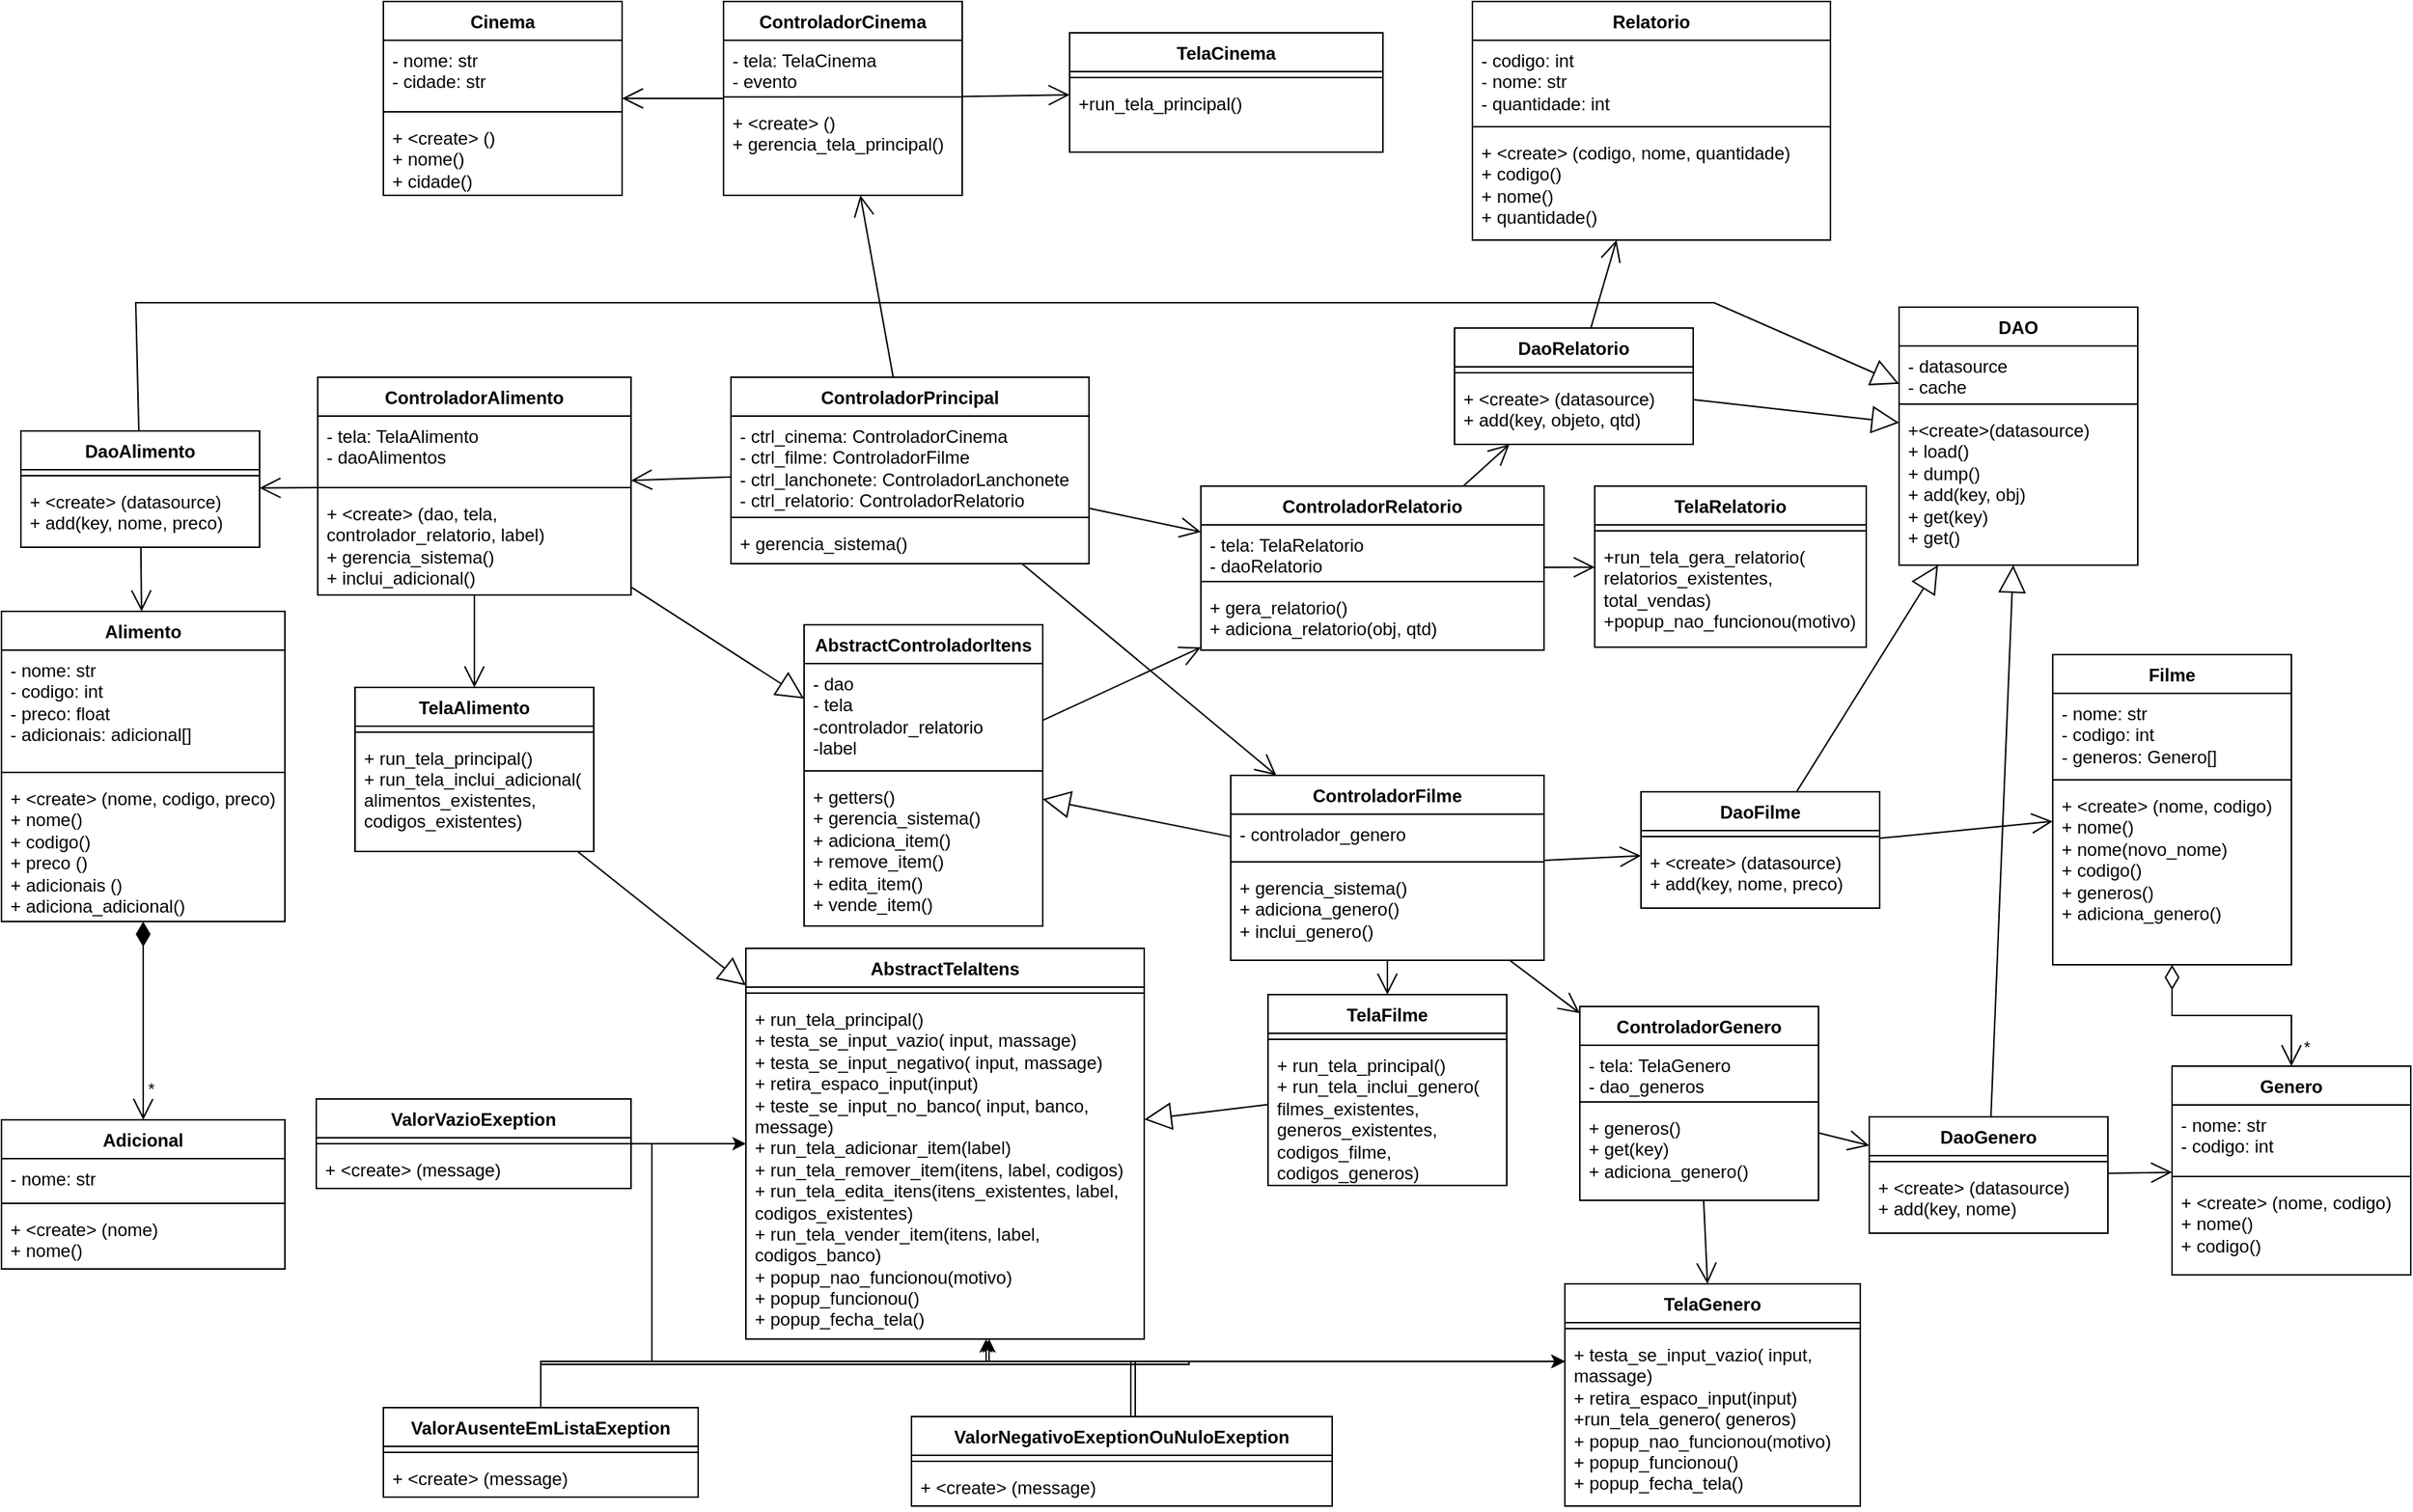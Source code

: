 <mxfile version="22.1.4" type="device">
  <diagram name="Página-1" id="1cu1nDOAknKQ9EofFCga">
    <mxGraphModel dx="2220" dy="1966" grid="0" gridSize="10" guides="1" tooltips="1" connect="1" arrows="1" fold="1" page="1" pageScale="1" pageWidth="827" pageHeight="1169" background="none" math="0" shadow="0">
      <root>
        <mxCell id="0" />
        <mxCell id="1" parent="0" />
        <mxCell id="0vM7nS2TvoHmR3BYnDFP-1" value="Cinema" style="swimlane;fontStyle=1;align=center;verticalAlign=top;childLayout=stackLayout;horizontal=1;startSize=26;horizontalStack=0;resizeParent=1;resizeParentMax=0;resizeLast=0;collapsible=1;marginBottom=0;whiteSpace=wrap;html=1;" parent="1" vertex="1">
          <mxGeometry x="-28" y="-71" width="160" height="130" as="geometry" />
        </mxCell>
        <mxCell id="0vM7nS2TvoHmR3BYnDFP-2" value="- nome: str&lt;br&gt;- cidade: str" style="text;strokeColor=none;fillColor=none;align=left;verticalAlign=top;spacingLeft=4;spacingRight=4;overflow=hidden;rotatable=0;points=[[0,0.5],[1,0.5]];portConstraint=eastwest;whiteSpace=wrap;html=1;" parent="0vM7nS2TvoHmR3BYnDFP-1" vertex="1">
          <mxGeometry y="26" width="160" height="44" as="geometry" />
        </mxCell>
        <mxCell id="0vM7nS2TvoHmR3BYnDFP-3" value="" style="line;strokeWidth=1;fillColor=none;align=left;verticalAlign=middle;spacingTop=-1;spacingLeft=3;spacingRight=3;rotatable=0;labelPosition=right;points=[];portConstraint=eastwest;strokeColor=inherit;" parent="0vM7nS2TvoHmR3BYnDFP-1" vertex="1">
          <mxGeometry y="70" width="160" height="8" as="geometry" />
        </mxCell>
        <mxCell id="0vM7nS2TvoHmR3BYnDFP-4" value="+ &amp;lt;create&amp;gt; ()&lt;br&gt;+ nome()&lt;br&gt;+ cidade()" style="text;strokeColor=none;fillColor=none;align=left;verticalAlign=top;spacingLeft=4;spacingRight=4;overflow=hidden;rotatable=0;points=[[0,0.5],[1,0.5]];portConstraint=eastwest;whiteSpace=wrap;html=1;" parent="0vM7nS2TvoHmR3BYnDFP-1" vertex="1">
          <mxGeometry y="78" width="160" height="52" as="geometry" />
        </mxCell>
        <mxCell id="0vM7nS2TvoHmR3BYnDFP-5" value="TelaCinema" style="swimlane;fontStyle=1;align=center;verticalAlign=top;childLayout=stackLayout;horizontal=1;startSize=26;horizontalStack=0;resizeParent=1;resizeParentMax=0;resizeLast=0;collapsible=1;marginBottom=0;whiteSpace=wrap;html=1;" parent="1" vertex="1">
          <mxGeometry x="432" y="-50" width="210" height="80" as="geometry" />
        </mxCell>
        <mxCell id="0vM7nS2TvoHmR3BYnDFP-7" value="" style="line;strokeWidth=1;fillColor=none;align=left;verticalAlign=middle;spacingTop=-1;spacingLeft=3;spacingRight=3;rotatable=0;labelPosition=right;points=[];portConstraint=eastwest;strokeColor=inherit;" parent="0vM7nS2TvoHmR3BYnDFP-5" vertex="1">
          <mxGeometry y="26" width="210" height="8" as="geometry" />
        </mxCell>
        <mxCell id="0vM7nS2TvoHmR3BYnDFP-8" value="+run_tela_principal()" style="text;strokeColor=none;fillColor=none;align=left;verticalAlign=top;spacingLeft=4;spacingRight=4;overflow=hidden;rotatable=0;points=[[0,0.5],[1,0.5]];portConstraint=eastwest;whiteSpace=wrap;html=1;" parent="0vM7nS2TvoHmR3BYnDFP-5" vertex="1">
          <mxGeometry y="34" width="210" height="46" as="geometry" />
        </mxCell>
        <mxCell id="0vM7nS2TvoHmR3BYnDFP-9" value="ControladorCinema" style="swimlane;fontStyle=1;align=center;verticalAlign=top;childLayout=stackLayout;horizontal=1;startSize=26;horizontalStack=0;resizeParent=1;resizeParentMax=0;resizeLast=0;collapsible=1;marginBottom=0;whiteSpace=wrap;html=1;" parent="1" vertex="1">
          <mxGeometry x="200" y="-71" width="160" height="130" as="geometry" />
        </mxCell>
        <mxCell id="0vM7nS2TvoHmR3BYnDFP-10" value="- tela: TelaCinema&lt;br&gt;- evento" style="text;strokeColor=none;fillColor=none;align=left;verticalAlign=top;spacingLeft=4;spacingRight=4;overflow=hidden;rotatable=0;points=[[0,0.5],[1,0.5]];portConstraint=eastwest;whiteSpace=wrap;html=1;" parent="0vM7nS2TvoHmR3BYnDFP-9" vertex="1">
          <mxGeometry y="26" width="160" height="34" as="geometry" />
        </mxCell>
        <mxCell id="0vM7nS2TvoHmR3BYnDFP-11" value="" style="line;strokeWidth=1;fillColor=none;align=left;verticalAlign=middle;spacingTop=-1;spacingLeft=3;spacingRight=3;rotatable=0;labelPosition=right;points=[];portConstraint=eastwest;strokeColor=inherit;" parent="0vM7nS2TvoHmR3BYnDFP-9" vertex="1">
          <mxGeometry y="60" width="160" height="8" as="geometry" />
        </mxCell>
        <mxCell id="0vM7nS2TvoHmR3BYnDFP-12" value="+ &amp;lt;create&amp;gt; ()&lt;br&gt;+ gerencia_tela_principal()" style="text;strokeColor=none;fillColor=none;align=left;verticalAlign=top;spacingLeft=4;spacingRight=4;overflow=hidden;rotatable=0;points=[[0,0.5],[1,0.5]];portConstraint=eastwest;whiteSpace=wrap;html=1;" parent="0vM7nS2TvoHmR3BYnDFP-9" vertex="1">
          <mxGeometry y="68" width="160" height="62" as="geometry" />
        </mxCell>
        <mxCell id="0vM7nS2TvoHmR3BYnDFP-13" value="ControladorPrincipal" style="swimlane;fontStyle=1;align=center;verticalAlign=top;childLayout=stackLayout;horizontal=1;startSize=26;horizontalStack=0;resizeParent=1;resizeParentMax=0;resizeLast=0;collapsible=1;marginBottom=0;whiteSpace=wrap;html=1;" parent="1" vertex="1">
          <mxGeometry x="205" y="181" width="240" height="125" as="geometry" />
        </mxCell>
        <mxCell id="0vM7nS2TvoHmR3BYnDFP-14" value="- ctrl_cinema: ControladorCinema&lt;br&gt;- ctrl_filme: ControladorFilme&lt;br&gt;- ctrl_lanchonete: ControladorLanchonete&lt;br&gt;- ctrl_relatorio: ControladorRelatorio" style="text;strokeColor=none;fillColor=none;align=left;verticalAlign=top;spacingLeft=4;spacingRight=4;overflow=hidden;rotatable=0;points=[[0,0.5],[1,0.5]];portConstraint=eastwest;whiteSpace=wrap;html=1;" parent="0vM7nS2TvoHmR3BYnDFP-13" vertex="1">
          <mxGeometry y="26" width="240" height="64" as="geometry" />
        </mxCell>
        <mxCell id="0vM7nS2TvoHmR3BYnDFP-15" value="" style="line;strokeWidth=1;fillColor=none;align=left;verticalAlign=middle;spacingTop=-1;spacingLeft=3;spacingRight=3;rotatable=0;labelPosition=right;points=[];portConstraint=eastwest;strokeColor=inherit;" parent="0vM7nS2TvoHmR3BYnDFP-13" vertex="1">
          <mxGeometry y="90" width="240" height="8" as="geometry" />
        </mxCell>
        <mxCell id="0vM7nS2TvoHmR3BYnDFP-16" value="+ gerencia_sistema()" style="text;strokeColor=none;fillColor=none;align=left;verticalAlign=top;spacingLeft=4;spacingRight=4;overflow=hidden;rotatable=0;points=[[0,0.5],[1,0.5]];portConstraint=eastwest;whiteSpace=wrap;html=1;" parent="0vM7nS2TvoHmR3BYnDFP-13" vertex="1">
          <mxGeometry y="98" width="240" height="27" as="geometry" />
        </mxCell>
        <mxCell id="0vM7nS2TvoHmR3BYnDFP-17" value="ControladorAlimento" style="swimlane;fontStyle=1;align=center;verticalAlign=top;childLayout=stackLayout;horizontal=1;startSize=26;horizontalStack=0;resizeParent=1;resizeParentMax=0;resizeLast=0;collapsible=1;marginBottom=0;whiteSpace=wrap;html=1;" parent="1" vertex="1">
          <mxGeometry x="-72" y="181" width="210" height="146" as="geometry" />
        </mxCell>
        <mxCell id="0vM7nS2TvoHmR3BYnDFP-18" value="- tela: TelaAlimento&lt;br style=&quot;border-color: var(--border-color);&quot;&gt;- daoAlimentos" style="text;strokeColor=none;fillColor=none;align=left;verticalAlign=top;spacingLeft=4;spacingRight=4;overflow=hidden;rotatable=0;points=[[0,0.5],[1,0.5]];portConstraint=eastwest;whiteSpace=wrap;html=1;" parent="0vM7nS2TvoHmR3BYnDFP-17" vertex="1">
          <mxGeometry y="26" width="210" height="44" as="geometry" />
        </mxCell>
        <mxCell id="0vM7nS2TvoHmR3BYnDFP-19" value="" style="line;strokeWidth=1;fillColor=none;align=left;verticalAlign=middle;spacingTop=-1;spacingLeft=3;spacingRight=3;rotatable=0;labelPosition=right;points=[];portConstraint=eastwest;strokeColor=inherit;" parent="0vM7nS2TvoHmR3BYnDFP-17" vertex="1">
          <mxGeometry y="70" width="210" height="8" as="geometry" />
        </mxCell>
        <mxCell id="0vM7nS2TvoHmR3BYnDFP-20" value="+ &amp;lt;create&amp;gt; (dao, tela, controlador_relatorio, label)&lt;br&gt;+ gerencia_sistema()&lt;br&gt;+ inclui_adicional()" style="text;strokeColor=none;fillColor=none;align=left;verticalAlign=top;spacingLeft=4;spacingRight=4;overflow=hidden;rotatable=0;points=[[0,0.5],[1,0.5]];portConstraint=eastwest;whiteSpace=wrap;html=1;" parent="0vM7nS2TvoHmR3BYnDFP-17" vertex="1">
          <mxGeometry y="78" width="210" height="68" as="geometry" />
        </mxCell>
        <mxCell id="0vM7nS2TvoHmR3BYnDFP-29" value="Filme" style="swimlane;fontStyle=1;align=center;verticalAlign=top;childLayout=stackLayout;horizontal=1;startSize=26;horizontalStack=0;resizeParent=1;resizeParentMax=0;resizeLast=0;collapsible=1;marginBottom=0;whiteSpace=wrap;html=1;" parent="1" vertex="1">
          <mxGeometry x="1091" y="367" width="160" height="208" as="geometry" />
        </mxCell>
        <mxCell id="0vM7nS2TvoHmR3BYnDFP-30" value="- nome: str&lt;br&gt;- codigo: int&lt;br&gt;- generos: Genero[]" style="text;strokeColor=none;fillColor=none;align=left;verticalAlign=top;spacingLeft=4;spacingRight=4;overflow=hidden;rotatable=0;points=[[0,0.5],[1,0.5]];portConstraint=eastwest;whiteSpace=wrap;html=1;" parent="0vM7nS2TvoHmR3BYnDFP-29" vertex="1">
          <mxGeometry y="26" width="160" height="54" as="geometry" />
        </mxCell>
        <mxCell id="0vM7nS2TvoHmR3BYnDFP-31" value="" style="line;strokeWidth=1;fillColor=none;align=left;verticalAlign=middle;spacingTop=-1;spacingLeft=3;spacingRight=3;rotatable=0;labelPosition=right;points=[];portConstraint=eastwest;strokeColor=inherit;" parent="0vM7nS2TvoHmR3BYnDFP-29" vertex="1">
          <mxGeometry y="80" width="160" height="8" as="geometry" />
        </mxCell>
        <mxCell id="0vM7nS2TvoHmR3BYnDFP-32" value="+ &amp;lt;create&amp;gt; (nome, codigo)&lt;br&gt;+ nome()&lt;br&gt;+ nome(novo_nome)&lt;br&gt;+ codigo()&lt;br&gt;+ generos()&lt;br&gt;+ adiciona_genero()" style="text;strokeColor=none;fillColor=none;align=left;verticalAlign=top;spacingLeft=4;spacingRight=4;overflow=hidden;rotatable=0;points=[[0,0.5],[1,0.5]];portConstraint=eastwest;whiteSpace=wrap;html=1;" parent="0vM7nS2TvoHmR3BYnDFP-29" vertex="1">
          <mxGeometry y="88" width="160" height="120" as="geometry" />
        </mxCell>
        <mxCell id="0vM7nS2TvoHmR3BYnDFP-37" value="Alimento" style="swimlane;fontStyle=1;align=center;verticalAlign=top;childLayout=stackLayout;horizontal=1;startSize=26;horizontalStack=0;resizeParent=1;resizeParentMax=0;resizeLast=0;collapsible=1;marginBottom=0;whiteSpace=wrap;html=1;" parent="1" vertex="1">
          <mxGeometry x="-284" y="338" width="190" height="208" as="geometry" />
        </mxCell>
        <mxCell id="0vM7nS2TvoHmR3BYnDFP-38" value="- nome: str&lt;br&gt;- codigo: int&lt;br&gt;- preco: float&lt;br&gt;- adicionais: adicional[]" style="text;strokeColor=none;fillColor=none;align=left;verticalAlign=top;spacingLeft=4;spacingRight=4;overflow=hidden;rotatable=0;points=[[0,0.5],[1,0.5]];portConstraint=eastwest;whiteSpace=wrap;html=1;" parent="0vM7nS2TvoHmR3BYnDFP-37" vertex="1">
          <mxGeometry y="26" width="190" height="78" as="geometry" />
        </mxCell>
        <mxCell id="0vM7nS2TvoHmR3BYnDFP-39" value="" style="line;strokeWidth=1;fillColor=none;align=left;verticalAlign=middle;spacingTop=-1;spacingLeft=3;spacingRight=3;rotatable=0;labelPosition=right;points=[];portConstraint=eastwest;strokeColor=inherit;" parent="0vM7nS2TvoHmR3BYnDFP-37" vertex="1">
          <mxGeometry y="104" width="190" height="8" as="geometry" />
        </mxCell>
        <mxCell id="0vM7nS2TvoHmR3BYnDFP-40" value="+ &amp;lt;create&amp;gt; (nome, codigo, preco)&lt;br&gt;+ nome()&lt;br&gt;+ codigo()&lt;br&gt;+ preco ()&lt;br&gt;+ adicionais ()&lt;br&gt;+ adiciona_adicional()" style="text;strokeColor=none;fillColor=none;align=left;verticalAlign=top;spacingLeft=4;spacingRight=4;overflow=hidden;rotatable=0;points=[[0,0.5],[1,0.5]];portConstraint=eastwest;whiteSpace=wrap;html=1;" parent="0vM7nS2TvoHmR3BYnDFP-37" vertex="1">
          <mxGeometry y="112" width="190" height="96" as="geometry" />
        </mxCell>
        <mxCell id="0vM7nS2TvoHmR3BYnDFP-45" value="ControladorFilme" style="swimlane;fontStyle=1;align=center;verticalAlign=top;childLayout=stackLayout;horizontal=1;startSize=26;horizontalStack=0;resizeParent=1;resizeParentMax=0;resizeLast=0;collapsible=1;marginBottom=0;whiteSpace=wrap;html=1;" parent="1" vertex="1">
          <mxGeometry x="540" y="448" width="210" height="124" as="geometry" />
        </mxCell>
        <mxCell id="0vM7nS2TvoHmR3BYnDFP-46" value="- controlador_genero&amp;nbsp;" style="text;strokeColor=none;fillColor=none;align=left;verticalAlign=top;spacingLeft=4;spacingRight=4;overflow=hidden;rotatable=0;points=[[0,0.5],[1,0.5]];portConstraint=eastwest;whiteSpace=wrap;html=1;" parent="0vM7nS2TvoHmR3BYnDFP-45" vertex="1">
          <mxGeometry y="26" width="210" height="28" as="geometry" />
        </mxCell>
        <mxCell id="0vM7nS2TvoHmR3BYnDFP-47" value="" style="line;strokeWidth=1;fillColor=none;align=left;verticalAlign=middle;spacingTop=-1;spacingLeft=3;spacingRight=3;rotatable=0;labelPosition=right;points=[];portConstraint=eastwest;strokeColor=inherit;" parent="0vM7nS2TvoHmR3BYnDFP-45" vertex="1">
          <mxGeometry y="54" width="210" height="8" as="geometry" />
        </mxCell>
        <mxCell id="0vM7nS2TvoHmR3BYnDFP-48" value="+ gerencia_sistema()&lt;br&gt;+ adiciona_genero()&lt;br&gt;+ inclui_genero()" style="text;strokeColor=none;fillColor=none;align=left;verticalAlign=top;spacingLeft=4;spacingRight=4;overflow=hidden;rotatable=0;points=[[0,0.5],[1,0.5]];portConstraint=eastwest;whiteSpace=wrap;html=1;" parent="0vM7nS2TvoHmR3BYnDFP-45" vertex="1">
          <mxGeometry y="62" width="210" height="62" as="geometry" />
        </mxCell>
        <mxCell id="0vM7nS2TvoHmR3BYnDFP-49" value="Adicional" style="swimlane;fontStyle=1;align=center;verticalAlign=top;childLayout=stackLayout;horizontal=1;startSize=26;horizontalStack=0;resizeParent=1;resizeParentMax=0;resizeLast=0;collapsible=1;marginBottom=0;whiteSpace=wrap;html=1;" parent="1" vertex="1">
          <mxGeometry x="-284" y="679" width="190" height="100" as="geometry" />
        </mxCell>
        <mxCell id="0vM7nS2TvoHmR3BYnDFP-50" value="- nome: str" style="text;strokeColor=none;fillColor=none;align=left;verticalAlign=top;spacingLeft=4;spacingRight=4;overflow=hidden;rotatable=0;points=[[0,0.5],[1,0.5]];portConstraint=eastwest;whiteSpace=wrap;html=1;" parent="0vM7nS2TvoHmR3BYnDFP-49" vertex="1">
          <mxGeometry y="26" width="190" height="26" as="geometry" />
        </mxCell>
        <mxCell id="0vM7nS2TvoHmR3BYnDFP-51" value="" style="line;strokeWidth=1;fillColor=none;align=left;verticalAlign=middle;spacingTop=-1;spacingLeft=3;spacingRight=3;rotatable=0;labelPosition=right;points=[];portConstraint=eastwest;strokeColor=inherit;" parent="0vM7nS2TvoHmR3BYnDFP-49" vertex="1">
          <mxGeometry y="52" width="190" height="8" as="geometry" />
        </mxCell>
        <mxCell id="0vM7nS2TvoHmR3BYnDFP-52" value="+ &amp;lt;create&amp;gt; (nome)&lt;br&gt;+ nome()&amp;nbsp;" style="text;strokeColor=none;fillColor=none;align=left;verticalAlign=top;spacingLeft=4;spacingRight=4;overflow=hidden;rotatable=0;points=[[0,0.5],[1,0.5]];portConstraint=eastwest;whiteSpace=wrap;html=1;" parent="0vM7nS2TvoHmR3BYnDFP-49" vertex="1">
          <mxGeometry y="60" width="190" height="40" as="geometry" />
        </mxCell>
        <mxCell id="0vM7nS2TvoHmR3BYnDFP-53" value="Genero" style="swimlane;fontStyle=1;align=center;verticalAlign=top;childLayout=stackLayout;horizontal=1;startSize=26;horizontalStack=0;resizeParent=1;resizeParentMax=0;resizeLast=0;collapsible=1;marginBottom=0;whiteSpace=wrap;html=1;" parent="1" vertex="1">
          <mxGeometry x="1171" y="643" width="160" height="140" as="geometry" />
        </mxCell>
        <mxCell id="0vM7nS2TvoHmR3BYnDFP-54" value="- nome: str&lt;br&gt;- codigo: int" style="text;strokeColor=none;fillColor=none;align=left;verticalAlign=top;spacingLeft=4;spacingRight=4;overflow=hidden;rotatable=0;points=[[0,0.5],[1,0.5]];portConstraint=eastwest;whiteSpace=wrap;html=1;" parent="0vM7nS2TvoHmR3BYnDFP-53" vertex="1">
          <mxGeometry y="26" width="160" height="44" as="geometry" />
        </mxCell>
        <mxCell id="0vM7nS2TvoHmR3BYnDFP-55" value="" style="line;strokeWidth=1;fillColor=none;align=left;verticalAlign=middle;spacingTop=-1;spacingLeft=3;spacingRight=3;rotatable=0;labelPosition=right;points=[];portConstraint=eastwest;strokeColor=inherit;" parent="0vM7nS2TvoHmR3BYnDFP-53" vertex="1">
          <mxGeometry y="70" width="160" height="8" as="geometry" />
        </mxCell>
        <mxCell id="0vM7nS2TvoHmR3BYnDFP-56" value="+ &amp;lt;create&amp;gt; (nome, codigo)&lt;br&gt;+ nome()&lt;br&gt;+ codigo()" style="text;strokeColor=none;fillColor=none;align=left;verticalAlign=top;spacingLeft=4;spacingRight=4;overflow=hidden;rotatable=0;points=[[0,0.5],[1,0.5]];portConstraint=eastwest;whiteSpace=wrap;html=1;" parent="0vM7nS2TvoHmR3BYnDFP-53" vertex="1">
          <mxGeometry y="78" width="160" height="62" as="geometry" />
        </mxCell>
        <mxCell id="0vM7nS2TvoHmR3BYnDFP-57" value="AbstractTelaItens" style="swimlane;fontStyle=1;align=center;verticalAlign=top;childLayout=stackLayout;horizontal=1;startSize=26;horizontalStack=0;resizeParent=1;resizeParentMax=0;resizeLast=0;collapsible=1;marginBottom=0;whiteSpace=wrap;html=1;" parent="1" vertex="1">
          <mxGeometry x="215" y="564" width="267" height="262" as="geometry" />
        </mxCell>
        <mxCell id="0vM7nS2TvoHmR3BYnDFP-59" value="" style="line;strokeWidth=1;fillColor=none;align=left;verticalAlign=middle;spacingTop=-1;spacingLeft=3;spacingRight=3;rotatable=0;labelPosition=right;points=[];portConstraint=eastwest;strokeColor=inherit;" parent="0vM7nS2TvoHmR3BYnDFP-57" vertex="1">
          <mxGeometry y="26" width="267" height="8" as="geometry" />
        </mxCell>
        <mxCell id="0vM7nS2TvoHmR3BYnDFP-60" value="+ run_tela_principal()&lt;br&gt;+ testa_se_input_vazio( input, massage)&lt;br&gt;+ testa_se_input_negativo( input, massage)&lt;br style=&quot;border-color: var(--border-color);&quot;&gt;+ retira_espaco_input(input)&lt;br&gt;+ teste_se_input_no_banco( input, banco, message)&lt;br&gt;+ run_tela_adicionar_item(label)&lt;br&gt;+ run_tela_remover_item(itens, label, codigos)&lt;br&gt;+ run_tela_edita_itens(itens_existentes, label, codigos_existentes)&lt;br&gt;+ run_tela_vender_item(itens, label, codigos_banco)&lt;br&gt;+ popup_nao_funcionou(motivo)&lt;br style=&quot;border-color: var(--border-color);&quot;&gt;+ popup_funcionou()&lt;br style=&quot;border-color: var(--border-color);&quot;&gt;+ popup_fecha_tela()" style="text;strokeColor=none;fillColor=none;align=left;verticalAlign=top;spacingLeft=4;spacingRight=4;overflow=hidden;rotatable=0;points=[[0,0.5],[1,0.5]];portConstraint=eastwest;whiteSpace=wrap;html=1;" parent="0vM7nS2TvoHmR3BYnDFP-57" vertex="1">
          <mxGeometry y="34" width="267" height="228" as="geometry" />
        </mxCell>
        <mxCell id="0vM7nS2TvoHmR3BYnDFP-61" value="ControladorGenero" style="swimlane;fontStyle=1;align=center;verticalAlign=top;childLayout=stackLayout;horizontal=1;startSize=26;horizontalStack=0;resizeParent=1;resizeParentMax=0;resizeLast=0;collapsible=1;marginBottom=0;whiteSpace=wrap;html=1;" parent="1" vertex="1">
          <mxGeometry x="774" y="603" width="160" height="130" as="geometry" />
        </mxCell>
        <mxCell id="0vM7nS2TvoHmR3BYnDFP-62" value="- tela: TelaGenero&lt;br&gt;- dao_generos" style="text;strokeColor=none;fillColor=none;align=left;verticalAlign=top;spacingLeft=4;spacingRight=4;overflow=hidden;rotatable=0;points=[[0,0.5],[1,0.5]];portConstraint=eastwest;whiteSpace=wrap;html=1;" parent="0vM7nS2TvoHmR3BYnDFP-61" vertex="1">
          <mxGeometry y="26" width="160" height="34" as="geometry" />
        </mxCell>
        <mxCell id="0vM7nS2TvoHmR3BYnDFP-63" value="" style="line;strokeWidth=1;fillColor=none;align=left;verticalAlign=middle;spacingTop=-1;spacingLeft=3;spacingRight=3;rotatable=0;labelPosition=right;points=[];portConstraint=eastwest;strokeColor=inherit;" parent="0vM7nS2TvoHmR3BYnDFP-61" vertex="1">
          <mxGeometry y="60" width="160" height="8" as="geometry" />
        </mxCell>
        <mxCell id="0vM7nS2TvoHmR3BYnDFP-64" value="+ generos()&lt;br&gt;+ get(key)&lt;br&gt;+ adiciona_genero()" style="text;strokeColor=none;fillColor=none;align=left;verticalAlign=top;spacingLeft=4;spacingRight=4;overflow=hidden;rotatable=0;points=[[0,0.5],[1,0.5]];portConstraint=eastwest;whiteSpace=wrap;html=1;" parent="0vM7nS2TvoHmR3BYnDFP-61" vertex="1">
          <mxGeometry y="68" width="160" height="62" as="geometry" />
        </mxCell>
        <mxCell id="0vM7nS2TvoHmR3BYnDFP-65" value="TelaGenero" style="swimlane;fontStyle=1;align=center;verticalAlign=top;childLayout=stackLayout;horizontal=1;startSize=26;horizontalStack=0;resizeParent=1;resizeParentMax=0;resizeLast=0;collapsible=1;marginBottom=0;whiteSpace=wrap;html=1;" parent="1" vertex="1">
          <mxGeometry x="764" y="789" width="198" height="149" as="geometry" />
        </mxCell>
        <mxCell id="0vM7nS2TvoHmR3BYnDFP-67" value="" style="line;strokeWidth=1;fillColor=none;align=left;verticalAlign=middle;spacingTop=-1;spacingLeft=3;spacingRight=3;rotatable=0;labelPosition=right;points=[];portConstraint=eastwest;strokeColor=inherit;" parent="0vM7nS2TvoHmR3BYnDFP-65" vertex="1">
          <mxGeometry y="26" width="198" height="8" as="geometry" />
        </mxCell>
        <mxCell id="0vM7nS2TvoHmR3BYnDFP-68" value="+ testa_se_input_vazio( input, massage)&lt;br&gt;+ retira_espaco_input(input)&lt;br&gt;+run_tela_genero( generos)&lt;br&gt;+ popup_nao_funcionou(motivo)&lt;br&gt;+ popup_funcionou()&lt;br&gt;+ popup_fecha_tela()" style="text;strokeColor=none;fillColor=none;align=left;verticalAlign=top;spacingLeft=4;spacingRight=4;overflow=hidden;rotatable=0;points=[[0,0.5],[1,0.5]];portConstraint=eastwest;whiteSpace=wrap;html=1;" parent="0vM7nS2TvoHmR3BYnDFP-65" vertex="1">
          <mxGeometry y="34" width="198" height="115" as="geometry" />
        </mxCell>
        <mxCell id="0vM7nS2TvoHmR3BYnDFP-70" value="TelaFilme" style="swimlane;fontStyle=1;align=center;verticalAlign=top;childLayout=stackLayout;horizontal=1;startSize=26;horizontalStack=0;resizeParent=1;resizeParentMax=0;resizeLast=0;collapsible=1;marginBottom=0;whiteSpace=wrap;html=1;" parent="1" vertex="1">
          <mxGeometry x="565" y="595" width="160" height="128" as="geometry" />
        </mxCell>
        <mxCell id="0vM7nS2TvoHmR3BYnDFP-72" value="" style="line;strokeWidth=1;fillColor=none;align=left;verticalAlign=middle;spacingTop=-1;spacingLeft=3;spacingRight=3;rotatable=0;labelPosition=right;points=[];portConstraint=eastwest;strokeColor=inherit;" parent="0vM7nS2TvoHmR3BYnDFP-70" vertex="1">
          <mxGeometry y="26" width="160" height="8" as="geometry" />
        </mxCell>
        <mxCell id="0vM7nS2TvoHmR3BYnDFP-73" value="+ run_tela_principal()&lt;br&gt;+ run_tela_inclui_genero( filmes_existentes, generos_existentes, codigos_filme, codigos_generos)" style="text;strokeColor=none;fillColor=none;align=left;verticalAlign=top;spacingLeft=4;spacingRight=4;overflow=hidden;rotatable=0;points=[[0,0.5],[1,0.5]];portConstraint=eastwest;whiteSpace=wrap;html=1;" parent="0vM7nS2TvoHmR3BYnDFP-70" vertex="1">
          <mxGeometry y="34" width="160" height="94" as="geometry" />
        </mxCell>
        <mxCell id="0vM7nS2TvoHmR3BYnDFP-76" value="" style="endArrow=open;endFill=1;endSize=12;html=1;rounded=0;" parent="1" source="0vM7nS2TvoHmR3BYnDFP-13" target="0vM7nS2TvoHmR3BYnDFP-45" edge="1">
          <mxGeometry width="160" relative="1" as="geometry">
            <mxPoint x="280" y="380" as="sourcePoint" />
            <mxPoint x="440" y="380" as="targetPoint" />
          </mxGeometry>
        </mxCell>
        <mxCell id="0vM7nS2TvoHmR3BYnDFP-77" value="" style="endArrow=open;endFill=1;endSize=12;html=1;rounded=0;" parent="1" source="0vM7nS2TvoHmR3BYnDFP-13" target="0vM7nS2TvoHmR3BYnDFP-9" edge="1">
          <mxGeometry width="160" relative="1" as="geometry">
            <mxPoint x="280" y="380" as="sourcePoint" />
            <mxPoint x="440" y="380" as="targetPoint" />
          </mxGeometry>
        </mxCell>
        <mxCell id="0vM7nS2TvoHmR3BYnDFP-78" value="" style="endArrow=open;endFill=1;endSize=12;html=1;rounded=0;" parent="1" source="0vM7nS2TvoHmR3BYnDFP-9" target="0vM7nS2TvoHmR3BYnDFP-5" edge="1">
          <mxGeometry width="160" relative="1" as="geometry">
            <mxPoint x="185" y="189" as="sourcePoint" />
            <mxPoint x="345" y="189" as="targetPoint" />
          </mxGeometry>
        </mxCell>
        <mxCell id="0vM7nS2TvoHmR3BYnDFP-79" value="" style="endArrow=open;endFill=1;endSize=12;html=1;rounded=0;" parent="1" source="0vM7nS2TvoHmR3BYnDFP-9" target="0vM7nS2TvoHmR3BYnDFP-1" edge="1">
          <mxGeometry width="160" relative="1" as="geometry">
            <mxPoint x="185" y="189" as="sourcePoint" />
            <mxPoint x="345" y="189" as="targetPoint" />
          </mxGeometry>
        </mxCell>
        <mxCell id="0vM7nS2TvoHmR3BYnDFP-80" value="" style="endArrow=open;endFill=1;endSize=12;html=1;rounded=0;" parent="1" source="0vM7nS2TvoHmR3BYnDFP-13" target="0vM7nS2TvoHmR3BYnDFP-17" edge="1">
          <mxGeometry width="160" relative="1" as="geometry">
            <mxPoint x="390" y="430" as="sourcePoint" />
            <mxPoint x="550" y="430" as="targetPoint" />
          </mxGeometry>
        </mxCell>
        <mxCell id="0vM7nS2TvoHmR3BYnDFP-81" value="" style="endArrow=open;endFill=1;endSize=12;html=1;rounded=0;" parent="1" source="0vM7nS2TvoHmR3BYnDFP-45" target="TbL9d9kvdTnYUlT3MyRq-51" edge="1">
          <mxGeometry width="160" relative="1" as="geometry">
            <mxPoint x="560" y="570" as="sourcePoint" />
            <mxPoint x="720" y="570" as="targetPoint" />
          </mxGeometry>
        </mxCell>
        <mxCell id="0vM7nS2TvoHmR3BYnDFP-82" value="" style="endArrow=open;endFill=1;endSize=12;html=1;rounded=0;" parent="1" source="0vM7nS2TvoHmR3BYnDFP-45" target="0vM7nS2TvoHmR3BYnDFP-70" edge="1">
          <mxGeometry width="160" relative="1" as="geometry">
            <mxPoint x="560" y="570" as="sourcePoint" />
            <mxPoint x="720" y="570" as="targetPoint" />
          </mxGeometry>
        </mxCell>
        <mxCell id="0vM7nS2TvoHmR3BYnDFP-83" value="" style="endArrow=open;endFill=1;endSize=12;html=1;rounded=0;" parent="1" source="0vM7nS2TvoHmR3BYnDFP-45" target="0vM7nS2TvoHmR3BYnDFP-61" edge="1">
          <mxGeometry width="160" relative="1" as="geometry">
            <mxPoint x="560" y="570" as="sourcePoint" />
            <mxPoint x="720" y="570" as="targetPoint" />
          </mxGeometry>
        </mxCell>
        <mxCell id="0vM7nS2TvoHmR3BYnDFP-84" value="" style="endArrow=open;endFill=1;endSize=12;html=1;rounded=0;" parent="1" source="0vM7nS2TvoHmR3BYnDFP-61" target="TbL9d9kvdTnYUlT3MyRq-41" edge="1">
          <mxGeometry width="160" relative="1" as="geometry">
            <mxPoint x="760" y="690" as="sourcePoint" />
            <mxPoint x="920" y="690" as="targetPoint" />
          </mxGeometry>
        </mxCell>
        <mxCell id="0vM7nS2TvoHmR3BYnDFP-85" value="" style="endArrow=open;endFill=1;endSize=12;html=1;rounded=0;" parent="1" source="0vM7nS2TvoHmR3BYnDFP-61" target="0vM7nS2TvoHmR3BYnDFP-65" edge="1">
          <mxGeometry width="160" relative="1" as="geometry">
            <mxPoint x="728" y="688" as="sourcePoint" />
            <mxPoint x="888" y="688" as="targetPoint" />
          </mxGeometry>
        </mxCell>
        <mxCell id="0vM7nS2TvoHmR3BYnDFP-86" value="" style="endArrow=open;html=1;endSize=12;startArrow=diamondThin;startSize=14;startFill=0;edgeStyle=orthogonalEdgeStyle;align=left;verticalAlign=bottom;rounded=0;" parent="1" source="0vM7nS2TvoHmR3BYnDFP-29" target="0vM7nS2TvoHmR3BYnDFP-53" edge="1">
          <mxGeometry x="-1" y="3" relative="1" as="geometry">
            <mxPoint x="760" y="690" as="sourcePoint" />
            <mxPoint x="920" y="690" as="targetPoint" />
          </mxGeometry>
        </mxCell>
        <mxCell id="0vM7nS2TvoHmR3BYnDFP-92" value="*" style="edgeLabel;html=1;align=center;verticalAlign=middle;resizable=0;points=[];" parent="0vM7nS2TvoHmR3BYnDFP-86" vertex="1" connectable="0">
          <mxGeometry x="0.925" y="1" relative="1" as="geometry">
            <mxPoint x="9" y="-8" as="offset" />
          </mxGeometry>
        </mxCell>
        <mxCell id="0vM7nS2TvoHmR3BYnDFP-87" value="" style="endArrow=open;html=1;endSize=12;startArrow=diamondThin;startSize=14;startFill=1;edgeStyle=orthogonalEdgeStyle;align=left;verticalAlign=bottom;rounded=0;" parent="1" source="0vM7nS2TvoHmR3BYnDFP-37" target="0vM7nS2TvoHmR3BYnDFP-49" edge="1">
          <mxGeometry x="-1" y="3" relative="1" as="geometry">
            <mxPoint x="-54" y="569" as="sourcePoint" />
            <mxPoint x="106" y="569" as="targetPoint" />
          </mxGeometry>
        </mxCell>
        <mxCell id="0vM7nS2TvoHmR3BYnDFP-91" value="*" style="edgeLabel;html=1;align=center;verticalAlign=middle;resizable=0;points=[];" parent="0vM7nS2TvoHmR3BYnDFP-87" vertex="1" connectable="0">
          <mxGeometry x="0.814" y="2" relative="1" as="geometry">
            <mxPoint x="3" y="-9" as="offset" />
          </mxGeometry>
        </mxCell>
        <mxCell id="0vM7nS2TvoHmR3BYnDFP-88" value="" style="endArrow=open;endFill=1;endSize=12;html=1;rounded=0;" parent="1" source="0vM7nS2TvoHmR3BYnDFP-17" target="TbL9d9kvdTnYUlT3MyRq-45" edge="1">
          <mxGeometry width="160" relative="1" as="geometry">
            <mxPoint x="-152" y="337" as="sourcePoint" />
            <mxPoint x="-145" y="146" as="targetPoint" />
          </mxGeometry>
        </mxCell>
        <mxCell id="0vM7nS2TvoHmR3BYnDFP-89" value="" style="endArrow=open;endFill=1;endSize=12;html=1;rounded=0;" parent="1" source="0vM7nS2TvoHmR3BYnDFP-17" target="2" edge="1">
          <mxGeometry width="160" relative="1" as="geometry">
            <mxPoint x="-152" y="337" as="sourcePoint" />
            <mxPoint x="33" y="420" as="targetPoint" />
          </mxGeometry>
        </mxCell>
        <mxCell id="0vM7nS2TvoHmR3BYnDFP-104" value="" style="endArrow=block;endSize=16;endFill=0;html=1;rounded=0;" parent="1" source="0vM7nS2TvoHmR3BYnDFP-45" target="TbL9d9kvdTnYUlT3MyRq-68" edge="1">
          <mxGeometry width="160" relative="1" as="geometry">
            <mxPoint x="340" y="630" as="sourcePoint" />
            <mxPoint x="410" y="471.3" as="targetPoint" />
          </mxGeometry>
        </mxCell>
        <mxCell id="0vM7nS2TvoHmR3BYnDFP-105" value="" style="endArrow=block;endSize=16;endFill=0;html=1;rounded=0;" parent="1" source="0vM7nS2TvoHmR3BYnDFP-17" target="TbL9d9kvdTnYUlT3MyRq-68" edge="1">
          <mxGeometry width="160" relative="1" as="geometry">
            <mxPoint x="340" y="630" as="sourcePoint" />
            <mxPoint x="230" y="389.566" as="targetPoint" />
          </mxGeometry>
        </mxCell>
        <mxCell id="0vM7nS2TvoHmR3BYnDFP-106" value="" style="endArrow=block;endSize=16;endFill=0;html=1;rounded=0;" parent="1" source="0vM7nS2TvoHmR3BYnDFP-70" target="0vM7nS2TvoHmR3BYnDFP-57" edge="1">
          <mxGeometry width="160" relative="1" as="geometry">
            <mxPoint x="340" y="630" as="sourcePoint" />
            <mxPoint x="500" y="630" as="targetPoint" />
          </mxGeometry>
        </mxCell>
        <mxCell id="0vM7nS2TvoHmR3BYnDFP-107" value="" style="endArrow=block;endSize=16;endFill=0;html=1;rounded=0;" parent="1" source="2" target="0vM7nS2TvoHmR3BYnDFP-57" edge="1">
          <mxGeometry width="160" relative="1" as="geometry">
            <mxPoint x="225" y="700" as="sourcePoint" />
            <mxPoint x="500" y="630" as="targetPoint" />
          </mxGeometry>
        </mxCell>
        <mxCell id="-zZR3hwUNW0yP9_59fh9-1" value="ControladorRelatorio" style="swimlane;fontStyle=1;align=center;verticalAlign=top;childLayout=stackLayout;horizontal=1;startSize=26;horizontalStack=0;resizeParent=1;resizeParentMax=0;resizeLast=0;collapsible=1;marginBottom=0;whiteSpace=wrap;html=1;" parent="1" vertex="1">
          <mxGeometry x="520" y="254" width="230" height="110" as="geometry" />
        </mxCell>
        <mxCell id="-zZR3hwUNW0yP9_59fh9-2" value="- tela: TelaRelatorio&lt;br&gt;- daoRelatorio" style="text;strokeColor=none;fillColor=none;align=left;verticalAlign=top;spacingLeft=4;spacingRight=4;overflow=hidden;rotatable=0;points=[[0,0.5],[1,0.5]];portConstraint=eastwest;whiteSpace=wrap;html=1;" parent="-zZR3hwUNW0yP9_59fh9-1" vertex="1">
          <mxGeometry y="26" width="230" height="34" as="geometry" />
        </mxCell>
        <mxCell id="-zZR3hwUNW0yP9_59fh9-3" value="" style="line;strokeWidth=1;fillColor=none;align=left;verticalAlign=middle;spacingTop=-1;spacingLeft=3;spacingRight=3;rotatable=0;labelPosition=right;points=[];portConstraint=eastwest;strokeColor=inherit;" parent="-zZR3hwUNW0yP9_59fh9-1" vertex="1">
          <mxGeometry y="60" width="230" height="8" as="geometry" />
        </mxCell>
        <mxCell id="-zZR3hwUNW0yP9_59fh9-4" value="+ gera_relatorio()&lt;br&gt;+ adiciona_relatorio(obj, qtd)" style="text;strokeColor=none;fillColor=none;align=left;verticalAlign=top;spacingLeft=4;spacingRight=4;overflow=hidden;rotatable=0;points=[[0,0.5],[1,0.5]];portConstraint=eastwest;whiteSpace=wrap;html=1;" parent="-zZR3hwUNW0yP9_59fh9-1" vertex="1">
          <mxGeometry y="68" width="230" height="42" as="geometry" />
        </mxCell>
        <mxCell id="-zZR3hwUNW0yP9_59fh9-5" value="Relatorio" style="swimlane;fontStyle=1;align=center;verticalAlign=top;childLayout=stackLayout;horizontal=1;startSize=26;horizontalStack=0;resizeParent=1;resizeParentMax=0;resizeLast=0;collapsible=1;marginBottom=0;whiteSpace=wrap;html=1;" parent="1" vertex="1">
          <mxGeometry x="702" y="-71" width="240" height="160" as="geometry" />
        </mxCell>
        <mxCell id="-zZR3hwUNW0yP9_59fh9-6" value="- codigo: int&lt;br&gt;- nome: str&lt;br&gt;- quantidade: int" style="text;strokeColor=none;fillColor=none;align=left;verticalAlign=top;spacingLeft=4;spacingRight=4;overflow=hidden;rotatable=0;points=[[0,0.5],[1,0.5]];portConstraint=eastwest;whiteSpace=wrap;html=1;" parent="-zZR3hwUNW0yP9_59fh9-5" vertex="1">
          <mxGeometry y="26" width="240" height="54" as="geometry" />
        </mxCell>
        <mxCell id="-zZR3hwUNW0yP9_59fh9-7" value="" style="line;strokeWidth=1;fillColor=none;align=left;verticalAlign=middle;spacingTop=-1;spacingLeft=3;spacingRight=3;rotatable=0;labelPosition=right;points=[];portConstraint=eastwest;strokeColor=inherit;" parent="-zZR3hwUNW0yP9_59fh9-5" vertex="1">
          <mxGeometry y="80" width="240" height="8" as="geometry" />
        </mxCell>
        <mxCell id="-zZR3hwUNW0yP9_59fh9-8" value="+ &amp;lt;create&amp;gt; (codigo, nome, quantidade)&lt;br&gt;+ codigo()&lt;br&gt;+ nome()&lt;br&gt;+ quantidade()" style="text;strokeColor=none;fillColor=none;align=left;verticalAlign=top;spacingLeft=4;spacingRight=4;overflow=hidden;rotatable=0;points=[[0,0.5],[1,0.5]];portConstraint=eastwest;whiteSpace=wrap;html=1;" parent="-zZR3hwUNW0yP9_59fh9-5" vertex="1">
          <mxGeometry y="88" width="240" height="72" as="geometry" />
        </mxCell>
        <mxCell id="-zZR3hwUNW0yP9_59fh9-9" value="TelaRelatorio" style="swimlane;fontStyle=1;align=center;verticalAlign=top;childLayout=stackLayout;horizontal=1;startSize=26;horizontalStack=0;resizeParent=1;resizeParentMax=0;resizeLast=0;collapsible=1;marginBottom=0;whiteSpace=wrap;html=1;" parent="1" vertex="1">
          <mxGeometry x="784" y="254" width="182" height="108" as="geometry" />
        </mxCell>
        <mxCell id="-zZR3hwUNW0yP9_59fh9-11" value="" style="line;strokeWidth=1;fillColor=none;align=left;verticalAlign=middle;spacingTop=-1;spacingLeft=3;spacingRight=3;rotatable=0;labelPosition=right;points=[];portConstraint=eastwest;strokeColor=inherit;" parent="-zZR3hwUNW0yP9_59fh9-9" vertex="1">
          <mxGeometry y="26" width="182" height="8" as="geometry" />
        </mxCell>
        <mxCell id="-zZR3hwUNW0yP9_59fh9-12" value="+run_tela_gera_relatorio(&lt;br&gt;relatorios_existentes, total_vendas)&lt;br&gt;+popup_nao_funcionou(motivo)" style="text;strokeColor=none;fillColor=none;align=left;verticalAlign=top;spacingLeft=4;spacingRight=4;overflow=hidden;rotatable=0;points=[[0,0.5],[1,0.5]];portConstraint=eastwest;whiteSpace=wrap;html=1;" parent="-zZR3hwUNW0yP9_59fh9-9" vertex="1">
          <mxGeometry y="34" width="182" height="74" as="geometry" />
        </mxCell>
        <mxCell id="-zZR3hwUNW0yP9_59fh9-13" value="" style="endArrow=open;endFill=1;endSize=12;html=1;rounded=0;" parent="1" source="0vM7nS2TvoHmR3BYnDFP-13" target="-zZR3hwUNW0yP9_59fh9-1" edge="1">
          <mxGeometry width="160" relative="1" as="geometry">
            <mxPoint x="520" y="490" as="sourcePoint" />
            <mxPoint x="680" y="490" as="targetPoint" />
          </mxGeometry>
        </mxCell>
        <mxCell id="-zZR3hwUNW0yP9_59fh9-14" value="" style="endArrow=open;endFill=1;endSize=12;html=1;rounded=0;" parent="1" source="-zZR3hwUNW0yP9_59fh9-1" target="TbL9d9kvdTnYUlT3MyRq-48" edge="1">
          <mxGeometry width="160" relative="1" as="geometry">
            <mxPoint x="520" y="490" as="sourcePoint" />
            <mxPoint x="680" y="490" as="targetPoint" />
          </mxGeometry>
        </mxCell>
        <mxCell id="-zZR3hwUNW0yP9_59fh9-15" value="" style="endArrow=open;endFill=1;endSize=12;html=1;rounded=0;" parent="1" source="-zZR3hwUNW0yP9_59fh9-1" target="-zZR3hwUNW0yP9_59fh9-9" edge="1">
          <mxGeometry width="160" relative="1" as="geometry">
            <mxPoint x="520" y="490" as="sourcePoint" />
            <mxPoint x="680" y="490" as="targetPoint" />
          </mxGeometry>
        </mxCell>
        <mxCell id="2" value="TelaAlimento" style="swimlane;fontStyle=1;align=center;verticalAlign=top;childLayout=stackLayout;horizontal=1;startSize=26;horizontalStack=0;resizeParent=1;resizeParentMax=0;resizeLast=0;collapsible=1;marginBottom=0;" parent="1" vertex="1">
          <mxGeometry x="-47" y="389" width="160" height="110" as="geometry" />
        </mxCell>
        <mxCell id="4" value="" style="line;strokeWidth=1;fillColor=none;align=left;verticalAlign=middle;spacingTop=-1;spacingLeft=3;spacingRight=3;rotatable=0;labelPosition=right;points=[];portConstraint=eastwest;strokeColor=inherit;" parent="2" vertex="1">
          <mxGeometry y="26" width="160" height="8" as="geometry" />
        </mxCell>
        <mxCell id="5" value="+ run_tela_principal()&#xa;+ run_tela_inclui_adicional(&#xa;alimentos_existentes, &#xa;codigos_existentes)&#xa;" style="text;strokeColor=none;fillColor=none;align=left;verticalAlign=top;spacingLeft=4;spacingRight=4;overflow=hidden;rotatable=0;points=[[0,0.5],[1,0.5]];portConstraint=eastwest;" parent="2" vertex="1">
          <mxGeometry y="34" width="160" height="76" as="geometry" />
        </mxCell>
        <mxCell id="TbL9d9kvdTnYUlT3MyRq-7" value="" style="endArrow=open;endFill=1;endSize=12;html=1;rounded=0;" edge="1" parent="1" source="TbL9d9kvdTnYUlT3MyRq-68" target="-zZR3hwUNW0yP9_59fh9-1">
          <mxGeometry width="160" relative="1" as="geometry">
            <mxPoint x="410" y="410.786" as="sourcePoint" />
            <mxPoint x="571" y="289" as="targetPoint" />
          </mxGeometry>
        </mxCell>
        <mxCell id="TbL9d9kvdTnYUlT3MyRq-36" style="edgeStyle=orthogonalEdgeStyle;rounded=0;orthogonalLoop=1;jettySize=auto;html=1;" edge="1" parent="1" source="TbL9d9kvdTnYUlT3MyRq-8" target="0vM7nS2TvoHmR3BYnDFP-57">
          <mxGeometry relative="1" as="geometry">
            <Array as="points">
              <mxPoint x="78" y="841" />
              <mxPoint x="376" y="841" />
            </Array>
          </mxGeometry>
        </mxCell>
        <mxCell id="TbL9d9kvdTnYUlT3MyRq-39" style="edgeStyle=orthogonalEdgeStyle;rounded=0;orthogonalLoop=1;jettySize=auto;html=1;" edge="1" parent="1" source="TbL9d9kvdTnYUlT3MyRq-8" target="0vM7nS2TvoHmR3BYnDFP-65">
          <mxGeometry relative="1" as="geometry">
            <Array as="points">
              <mxPoint x="78" y="843" />
              <mxPoint x="512" y="843" />
              <mxPoint x="512" y="841" />
            </Array>
          </mxGeometry>
        </mxCell>
        <mxCell id="TbL9d9kvdTnYUlT3MyRq-8" value="ValorAusenteEmListaExeption" style="swimlane;fontStyle=1;align=center;verticalAlign=top;childLayout=stackLayout;horizontal=1;startSize=26;horizontalStack=0;resizeParent=1;resizeParentMax=0;resizeLast=0;collapsible=1;marginBottom=0;whiteSpace=wrap;html=1;" vertex="1" parent="1">
          <mxGeometry x="-28" y="872" width="211" height="60" as="geometry" />
        </mxCell>
        <mxCell id="TbL9d9kvdTnYUlT3MyRq-10" value="" style="line;strokeWidth=1;fillColor=none;align=left;verticalAlign=middle;spacingTop=-1;spacingLeft=3;spacingRight=3;rotatable=0;labelPosition=right;points=[];portConstraint=eastwest;strokeColor=inherit;" vertex="1" parent="TbL9d9kvdTnYUlT3MyRq-8">
          <mxGeometry y="26" width="211" height="8" as="geometry" />
        </mxCell>
        <mxCell id="TbL9d9kvdTnYUlT3MyRq-11" value="+ &amp;lt;create&amp;gt; (message)" style="text;strokeColor=none;fillColor=none;align=left;verticalAlign=top;spacingLeft=4;spacingRight=4;overflow=hidden;rotatable=0;points=[[0,0.5],[1,0.5]];portConstraint=eastwest;whiteSpace=wrap;html=1;" vertex="1" parent="TbL9d9kvdTnYUlT3MyRq-8">
          <mxGeometry y="34" width="211" height="26" as="geometry" />
        </mxCell>
        <mxCell id="TbL9d9kvdTnYUlT3MyRq-37" style="edgeStyle=orthogonalEdgeStyle;rounded=0;orthogonalLoop=1;jettySize=auto;html=1;" edge="1" parent="1" source="TbL9d9kvdTnYUlT3MyRq-12" target="0vM7nS2TvoHmR3BYnDFP-57">
          <mxGeometry relative="1" as="geometry">
            <Array as="points">
              <mxPoint x="476" y="841" />
              <mxPoint x="378" y="841" />
            </Array>
          </mxGeometry>
        </mxCell>
        <mxCell id="TbL9d9kvdTnYUlT3MyRq-38" style="edgeStyle=orthogonalEdgeStyle;rounded=0;orthogonalLoop=1;jettySize=auto;html=1;" edge="1" parent="1" source="TbL9d9kvdTnYUlT3MyRq-12" target="0vM7nS2TvoHmR3BYnDFP-65">
          <mxGeometry relative="1" as="geometry">
            <Array as="points">
              <mxPoint x="473" y="841" />
            </Array>
          </mxGeometry>
        </mxCell>
        <mxCell id="TbL9d9kvdTnYUlT3MyRq-12" value="ValorNegativoExeptionOuNuloExeption" style="swimlane;fontStyle=1;align=center;verticalAlign=top;childLayout=stackLayout;horizontal=1;startSize=26;horizontalStack=0;resizeParent=1;resizeParentMax=0;resizeLast=0;collapsible=1;marginBottom=0;whiteSpace=wrap;html=1;" vertex="1" parent="1">
          <mxGeometry x="326" y="878" width="282" height="60" as="geometry" />
        </mxCell>
        <mxCell id="TbL9d9kvdTnYUlT3MyRq-13" value="" style="line;strokeWidth=1;fillColor=none;align=left;verticalAlign=middle;spacingTop=-1;spacingLeft=3;spacingRight=3;rotatable=0;labelPosition=right;points=[];portConstraint=eastwest;strokeColor=inherit;" vertex="1" parent="TbL9d9kvdTnYUlT3MyRq-12">
          <mxGeometry y="26" width="282" height="8" as="geometry" />
        </mxCell>
        <mxCell id="TbL9d9kvdTnYUlT3MyRq-14" value="+ &amp;lt;create&amp;gt; (message)" style="text;strokeColor=none;fillColor=none;align=left;verticalAlign=top;spacingLeft=4;spacingRight=4;overflow=hidden;rotatable=0;points=[[0,0.5],[1,0.5]];portConstraint=eastwest;whiteSpace=wrap;html=1;" vertex="1" parent="TbL9d9kvdTnYUlT3MyRq-12">
          <mxGeometry y="34" width="282" height="26" as="geometry" />
        </mxCell>
        <mxCell id="TbL9d9kvdTnYUlT3MyRq-35" style="edgeStyle=orthogonalEdgeStyle;rounded=0;orthogonalLoop=1;jettySize=auto;html=1;" edge="1" parent="1" source="TbL9d9kvdTnYUlT3MyRq-15" target="0vM7nS2TvoHmR3BYnDFP-57">
          <mxGeometry relative="1" as="geometry" />
        </mxCell>
        <mxCell id="TbL9d9kvdTnYUlT3MyRq-40" style="edgeStyle=orthogonalEdgeStyle;rounded=0;orthogonalLoop=1;jettySize=auto;html=1;" edge="1" parent="1" source="TbL9d9kvdTnYUlT3MyRq-15" target="0vM7nS2TvoHmR3BYnDFP-65">
          <mxGeometry relative="1" as="geometry">
            <Array as="points">
              <mxPoint x="152" y="695" />
              <mxPoint x="152" y="841" />
            </Array>
          </mxGeometry>
        </mxCell>
        <mxCell id="TbL9d9kvdTnYUlT3MyRq-15" value="ValorVazioExeption" style="swimlane;fontStyle=1;align=center;verticalAlign=top;childLayout=stackLayout;horizontal=1;startSize=26;horizontalStack=0;resizeParent=1;resizeParentMax=0;resizeLast=0;collapsible=1;marginBottom=0;whiteSpace=wrap;html=1;" vertex="1" parent="1">
          <mxGeometry x="-73" y="665" width="211" height="60" as="geometry" />
        </mxCell>
        <mxCell id="TbL9d9kvdTnYUlT3MyRq-16" value="" style="line;strokeWidth=1;fillColor=none;align=left;verticalAlign=middle;spacingTop=-1;spacingLeft=3;spacingRight=3;rotatable=0;labelPosition=right;points=[];portConstraint=eastwest;strokeColor=inherit;" vertex="1" parent="TbL9d9kvdTnYUlT3MyRq-15">
          <mxGeometry y="26" width="211" height="8" as="geometry" />
        </mxCell>
        <mxCell id="TbL9d9kvdTnYUlT3MyRq-17" value="+ &amp;lt;create&amp;gt; (message)" style="text;strokeColor=none;fillColor=none;align=left;verticalAlign=top;spacingLeft=4;spacingRight=4;overflow=hidden;rotatable=0;points=[[0,0.5],[1,0.5]];portConstraint=eastwest;whiteSpace=wrap;html=1;" vertex="1" parent="TbL9d9kvdTnYUlT3MyRq-15">
          <mxGeometry y="34" width="211" height="26" as="geometry" />
        </mxCell>
        <mxCell id="TbL9d9kvdTnYUlT3MyRq-41" value="DaoGenero" style="swimlane;fontStyle=1;align=center;verticalAlign=top;childLayout=stackLayout;horizontal=1;startSize=26;horizontalStack=0;resizeParent=1;resizeParentMax=0;resizeLast=0;collapsible=1;marginBottom=0;whiteSpace=wrap;html=1;" vertex="1" parent="1">
          <mxGeometry x="968" y="677" width="160" height="78" as="geometry" />
        </mxCell>
        <mxCell id="TbL9d9kvdTnYUlT3MyRq-43" value="" style="line;strokeWidth=1;fillColor=none;align=left;verticalAlign=middle;spacingTop=-1;spacingLeft=3;spacingRight=3;rotatable=0;labelPosition=right;points=[];portConstraint=eastwest;strokeColor=inherit;" vertex="1" parent="TbL9d9kvdTnYUlT3MyRq-41">
          <mxGeometry y="26" width="160" height="8" as="geometry" />
        </mxCell>
        <mxCell id="TbL9d9kvdTnYUlT3MyRq-44" value="+ &amp;lt;create&amp;gt; (datasource)&lt;br&gt;+ add(key, nome)" style="text;strokeColor=none;fillColor=none;align=left;verticalAlign=top;spacingLeft=4;spacingRight=4;overflow=hidden;rotatable=0;points=[[0,0.5],[1,0.5]];portConstraint=eastwest;whiteSpace=wrap;html=1;" vertex="1" parent="TbL9d9kvdTnYUlT3MyRq-41">
          <mxGeometry y="34" width="160" height="44" as="geometry" />
        </mxCell>
        <mxCell id="TbL9d9kvdTnYUlT3MyRq-45" value="DaoAlimento" style="swimlane;fontStyle=1;align=center;verticalAlign=top;childLayout=stackLayout;horizontal=1;startSize=26;horizontalStack=0;resizeParent=1;resizeParentMax=0;resizeLast=0;collapsible=1;marginBottom=0;whiteSpace=wrap;html=1;" vertex="1" parent="1">
          <mxGeometry x="-271" y="217" width="160" height="78" as="geometry" />
        </mxCell>
        <mxCell id="TbL9d9kvdTnYUlT3MyRq-46" value="" style="line;strokeWidth=1;fillColor=none;align=left;verticalAlign=middle;spacingTop=-1;spacingLeft=3;spacingRight=3;rotatable=0;labelPosition=right;points=[];portConstraint=eastwest;strokeColor=inherit;" vertex="1" parent="TbL9d9kvdTnYUlT3MyRq-45">
          <mxGeometry y="26" width="160" height="8" as="geometry" />
        </mxCell>
        <mxCell id="TbL9d9kvdTnYUlT3MyRq-47" value="+ &amp;lt;create&amp;gt; (datasource)&lt;br&gt;+ add(key, nome, preco)" style="text;strokeColor=none;fillColor=none;align=left;verticalAlign=top;spacingLeft=4;spacingRight=4;overflow=hidden;rotatable=0;points=[[0,0.5],[1,0.5]];portConstraint=eastwest;whiteSpace=wrap;html=1;" vertex="1" parent="TbL9d9kvdTnYUlT3MyRq-45">
          <mxGeometry y="34" width="160" height="44" as="geometry" />
        </mxCell>
        <mxCell id="TbL9d9kvdTnYUlT3MyRq-48" value="DaoRelatorio" style="swimlane;fontStyle=1;align=center;verticalAlign=top;childLayout=stackLayout;horizontal=1;startSize=26;horizontalStack=0;resizeParent=1;resizeParentMax=0;resizeLast=0;collapsible=1;marginBottom=0;whiteSpace=wrap;html=1;" vertex="1" parent="1">
          <mxGeometry x="690" y="148" width="160" height="78" as="geometry" />
        </mxCell>
        <mxCell id="TbL9d9kvdTnYUlT3MyRq-49" value="" style="line;strokeWidth=1;fillColor=none;align=left;verticalAlign=middle;spacingTop=-1;spacingLeft=3;spacingRight=3;rotatable=0;labelPosition=right;points=[];portConstraint=eastwest;strokeColor=inherit;" vertex="1" parent="TbL9d9kvdTnYUlT3MyRq-48">
          <mxGeometry y="26" width="160" height="8" as="geometry" />
        </mxCell>
        <mxCell id="TbL9d9kvdTnYUlT3MyRq-50" value="+ &amp;lt;create&amp;gt; (datasource)&lt;br&gt;+ add(key, objeto, qtd)" style="text;strokeColor=none;fillColor=none;align=left;verticalAlign=top;spacingLeft=4;spacingRight=4;overflow=hidden;rotatable=0;points=[[0,0.5],[1,0.5]];portConstraint=eastwest;whiteSpace=wrap;html=1;" vertex="1" parent="TbL9d9kvdTnYUlT3MyRq-48">
          <mxGeometry y="34" width="160" height="44" as="geometry" />
        </mxCell>
        <mxCell id="TbL9d9kvdTnYUlT3MyRq-51" value="DaoFilme" style="swimlane;fontStyle=1;align=center;verticalAlign=top;childLayout=stackLayout;horizontal=1;startSize=26;horizontalStack=0;resizeParent=1;resizeParentMax=0;resizeLast=0;collapsible=1;marginBottom=0;whiteSpace=wrap;html=1;" vertex="1" parent="1">
          <mxGeometry x="815" y="459" width="160" height="78" as="geometry" />
        </mxCell>
        <mxCell id="TbL9d9kvdTnYUlT3MyRq-52" value="" style="line;strokeWidth=1;fillColor=none;align=left;verticalAlign=middle;spacingTop=-1;spacingLeft=3;spacingRight=3;rotatable=0;labelPosition=right;points=[];portConstraint=eastwest;strokeColor=inherit;" vertex="1" parent="TbL9d9kvdTnYUlT3MyRq-51">
          <mxGeometry y="26" width="160" height="8" as="geometry" />
        </mxCell>
        <mxCell id="TbL9d9kvdTnYUlT3MyRq-53" value="+ &amp;lt;create&amp;gt; (datasource)&lt;br&gt;+ add(key, nome, preco)" style="text;strokeColor=none;fillColor=none;align=left;verticalAlign=top;spacingLeft=4;spacingRight=4;overflow=hidden;rotatable=0;points=[[0,0.5],[1,0.5]];portConstraint=eastwest;whiteSpace=wrap;html=1;" vertex="1" parent="TbL9d9kvdTnYUlT3MyRq-51">
          <mxGeometry y="34" width="160" height="44" as="geometry" />
        </mxCell>
        <mxCell id="TbL9d9kvdTnYUlT3MyRq-54" value="" style="endArrow=open;endFill=1;endSize=12;html=1;rounded=0;" edge="1" parent="1" source="TbL9d9kvdTnYUlT3MyRq-45" target="0vM7nS2TvoHmR3BYnDFP-37">
          <mxGeometry width="160" relative="1" as="geometry">
            <mxPoint x="4" y="448" as="sourcePoint" />
            <mxPoint x="164" y="448" as="targetPoint" />
          </mxGeometry>
        </mxCell>
        <mxCell id="TbL9d9kvdTnYUlT3MyRq-55" value="" style="endArrow=open;endFill=1;endSize=12;html=1;rounded=0;" edge="1" parent="1" source="TbL9d9kvdTnYUlT3MyRq-51" target="0vM7nS2TvoHmR3BYnDFP-29">
          <mxGeometry width="160" relative="1" as="geometry">
            <mxPoint x="759" y="467" as="sourcePoint" />
            <mxPoint x="919" y="467" as="targetPoint" />
          </mxGeometry>
        </mxCell>
        <mxCell id="TbL9d9kvdTnYUlT3MyRq-56" value="" style="endArrow=open;endFill=1;endSize=12;html=1;rounded=0;" edge="1" parent="1" source="TbL9d9kvdTnYUlT3MyRq-41" target="0vM7nS2TvoHmR3BYnDFP-53">
          <mxGeometry width="160" relative="1" as="geometry">
            <mxPoint x="945" y="580" as="sourcePoint" />
            <mxPoint x="1105" y="580" as="targetPoint" />
          </mxGeometry>
        </mxCell>
        <mxCell id="TbL9d9kvdTnYUlT3MyRq-57" value="" style="endArrow=open;endFill=1;endSize=12;html=1;rounded=0;" edge="1" parent="1" source="TbL9d9kvdTnYUlT3MyRq-48" target="-zZR3hwUNW0yP9_59fh9-5">
          <mxGeometry width="160" relative="1" as="geometry">
            <mxPoint x="547" y="220" as="sourcePoint" />
            <mxPoint x="707" y="220" as="targetPoint" />
          </mxGeometry>
        </mxCell>
        <mxCell id="TbL9d9kvdTnYUlT3MyRq-58" value="DAO" style="swimlane;fontStyle=1;align=center;verticalAlign=top;childLayout=stackLayout;horizontal=1;startSize=26;horizontalStack=0;resizeParent=1;resizeParentMax=0;resizeLast=0;collapsible=1;marginBottom=0;whiteSpace=wrap;html=1;" vertex="1" parent="1">
          <mxGeometry x="988" y="134" width="160" height="173" as="geometry" />
        </mxCell>
        <mxCell id="TbL9d9kvdTnYUlT3MyRq-59" value="- datasource&lt;br&gt;- cache" style="text;strokeColor=none;fillColor=none;align=left;verticalAlign=top;spacingLeft=4;spacingRight=4;overflow=hidden;rotatable=0;points=[[0,0.5],[1,0.5]];portConstraint=eastwest;whiteSpace=wrap;html=1;" vertex="1" parent="TbL9d9kvdTnYUlT3MyRq-58">
          <mxGeometry y="26" width="160" height="35" as="geometry" />
        </mxCell>
        <mxCell id="TbL9d9kvdTnYUlT3MyRq-60" value="" style="line;strokeWidth=1;fillColor=none;align=left;verticalAlign=middle;spacingTop=-1;spacingLeft=3;spacingRight=3;rotatable=0;labelPosition=right;points=[];portConstraint=eastwest;strokeColor=inherit;" vertex="1" parent="TbL9d9kvdTnYUlT3MyRq-58">
          <mxGeometry y="61" width="160" height="8" as="geometry" />
        </mxCell>
        <mxCell id="TbL9d9kvdTnYUlT3MyRq-61" value="+&amp;lt;create&amp;gt;(datasource)&lt;br&gt;+ load()&lt;br&gt;+ dump()&lt;br&gt;+ add(key, obj)&lt;br&gt;+ get(key)&lt;br&gt;+ get()" style="text;strokeColor=none;fillColor=none;align=left;verticalAlign=top;spacingLeft=4;spacingRight=4;overflow=hidden;rotatable=0;points=[[0,0.5],[1,0.5]];portConstraint=eastwest;whiteSpace=wrap;html=1;" vertex="1" parent="TbL9d9kvdTnYUlT3MyRq-58">
          <mxGeometry y="69" width="160" height="104" as="geometry" />
        </mxCell>
        <mxCell id="TbL9d9kvdTnYUlT3MyRq-62" value="" style="endArrow=block;endSize=16;endFill=0;html=1;rounded=0;" edge="1" parent="1" source="TbL9d9kvdTnYUlT3MyRq-48" target="TbL9d9kvdTnYUlT3MyRq-58">
          <mxGeometry width="160" relative="1" as="geometry">
            <mxPoint x="736" y="358" as="sourcePoint" />
            <mxPoint x="896" y="358" as="targetPoint" />
          </mxGeometry>
        </mxCell>
        <mxCell id="TbL9d9kvdTnYUlT3MyRq-63" value="" style="endArrow=block;endSize=16;endFill=0;html=1;rounded=0;" edge="1" parent="1" source="TbL9d9kvdTnYUlT3MyRq-45" target="TbL9d9kvdTnYUlT3MyRq-58">
          <mxGeometry width="160" relative="1" as="geometry">
            <mxPoint x="-125" y="84" as="sourcePoint" />
            <mxPoint x="615" y="129" as="targetPoint" />
            <Array as="points">
              <mxPoint x="-194" y="131" />
              <mxPoint x="864" y="131" />
            </Array>
          </mxGeometry>
        </mxCell>
        <mxCell id="TbL9d9kvdTnYUlT3MyRq-64" value="" style="endArrow=block;endSize=16;endFill=0;html=1;rounded=0;" edge="1" parent="1" source="TbL9d9kvdTnYUlT3MyRq-41" target="TbL9d9kvdTnYUlT3MyRq-58">
          <mxGeometry width="160" relative="1" as="geometry">
            <mxPoint x="867" y="197" as="sourcePoint" />
            <mxPoint x="1088" y="230" as="targetPoint" />
          </mxGeometry>
        </mxCell>
        <mxCell id="TbL9d9kvdTnYUlT3MyRq-65" value="" style="endArrow=block;endSize=16;endFill=0;html=1;rounded=0;" edge="1" parent="1" source="TbL9d9kvdTnYUlT3MyRq-51" target="TbL9d9kvdTnYUlT3MyRq-58">
          <mxGeometry width="160" relative="1" as="geometry">
            <mxPoint x="877" y="207" as="sourcePoint" />
            <mxPoint x="1098" y="240" as="targetPoint" />
          </mxGeometry>
        </mxCell>
        <mxCell id="TbL9d9kvdTnYUlT3MyRq-68" value="AbstractControladorItens" style="swimlane;fontStyle=1;align=center;verticalAlign=top;childLayout=stackLayout;horizontal=1;startSize=26;horizontalStack=0;resizeParent=1;resizeParentMax=0;resizeLast=0;collapsible=1;marginBottom=0;whiteSpace=wrap;html=1;" vertex="1" parent="1">
          <mxGeometry x="254" y="347" width="160" height="202" as="geometry" />
        </mxCell>
        <mxCell id="TbL9d9kvdTnYUlT3MyRq-69" value="- dao&lt;br&gt;- tela&lt;br&gt;-controlador_relatorio&lt;br&gt;-label" style="text;strokeColor=none;fillColor=none;align=left;verticalAlign=top;spacingLeft=4;spacingRight=4;overflow=hidden;rotatable=0;points=[[0,0.5],[1,0.5]];portConstraint=eastwest;whiteSpace=wrap;html=1;" vertex="1" parent="TbL9d9kvdTnYUlT3MyRq-68">
          <mxGeometry y="26" width="160" height="68" as="geometry" />
        </mxCell>
        <mxCell id="TbL9d9kvdTnYUlT3MyRq-70" value="" style="line;strokeWidth=1;fillColor=none;align=left;verticalAlign=middle;spacingTop=-1;spacingLeft=3;spacingRight=3;rotatable=0;labelPosition=right;points=[];portConstraint=eastwest;strokeColor=inherit;" vertex="1" parent="TbL9d9kvdTnYUlT3MyRq-68">
          <mxGeometry y="94" width="160" height="8" as="geometry" />
        </mxCell>
        <mxCell id="TbL9d9kvdTnYUlT3MyRq-71" value="+ getters()&lt;br&gt;+ gerencia_sistema()&lt;br&gt;+ adiciona_item()&lt;br&gt;+ remove_item()&lt;br&gt;+ edita_item()&lt;br&gt;+ vende_item()" style="text;strokeColor=none;fillColor=none;align=left;verticalAlign=top;spacingLeft=4;spacingRight=4;overflow=hidden;rotatable=0;points=[[0,0.5],[1,0.5]];portConstraint=eastwest;whiteSpace=wrap;html=1;" vertex="1" parent="TbL9d9kvdTnYUlT3MyRq-68">
          <mxGeometry y="102" width="160" height="100" as="geometry" />
        </mxCell>
      </root>
    </mxGraphModel>
  </diagram>
</mxfile>
